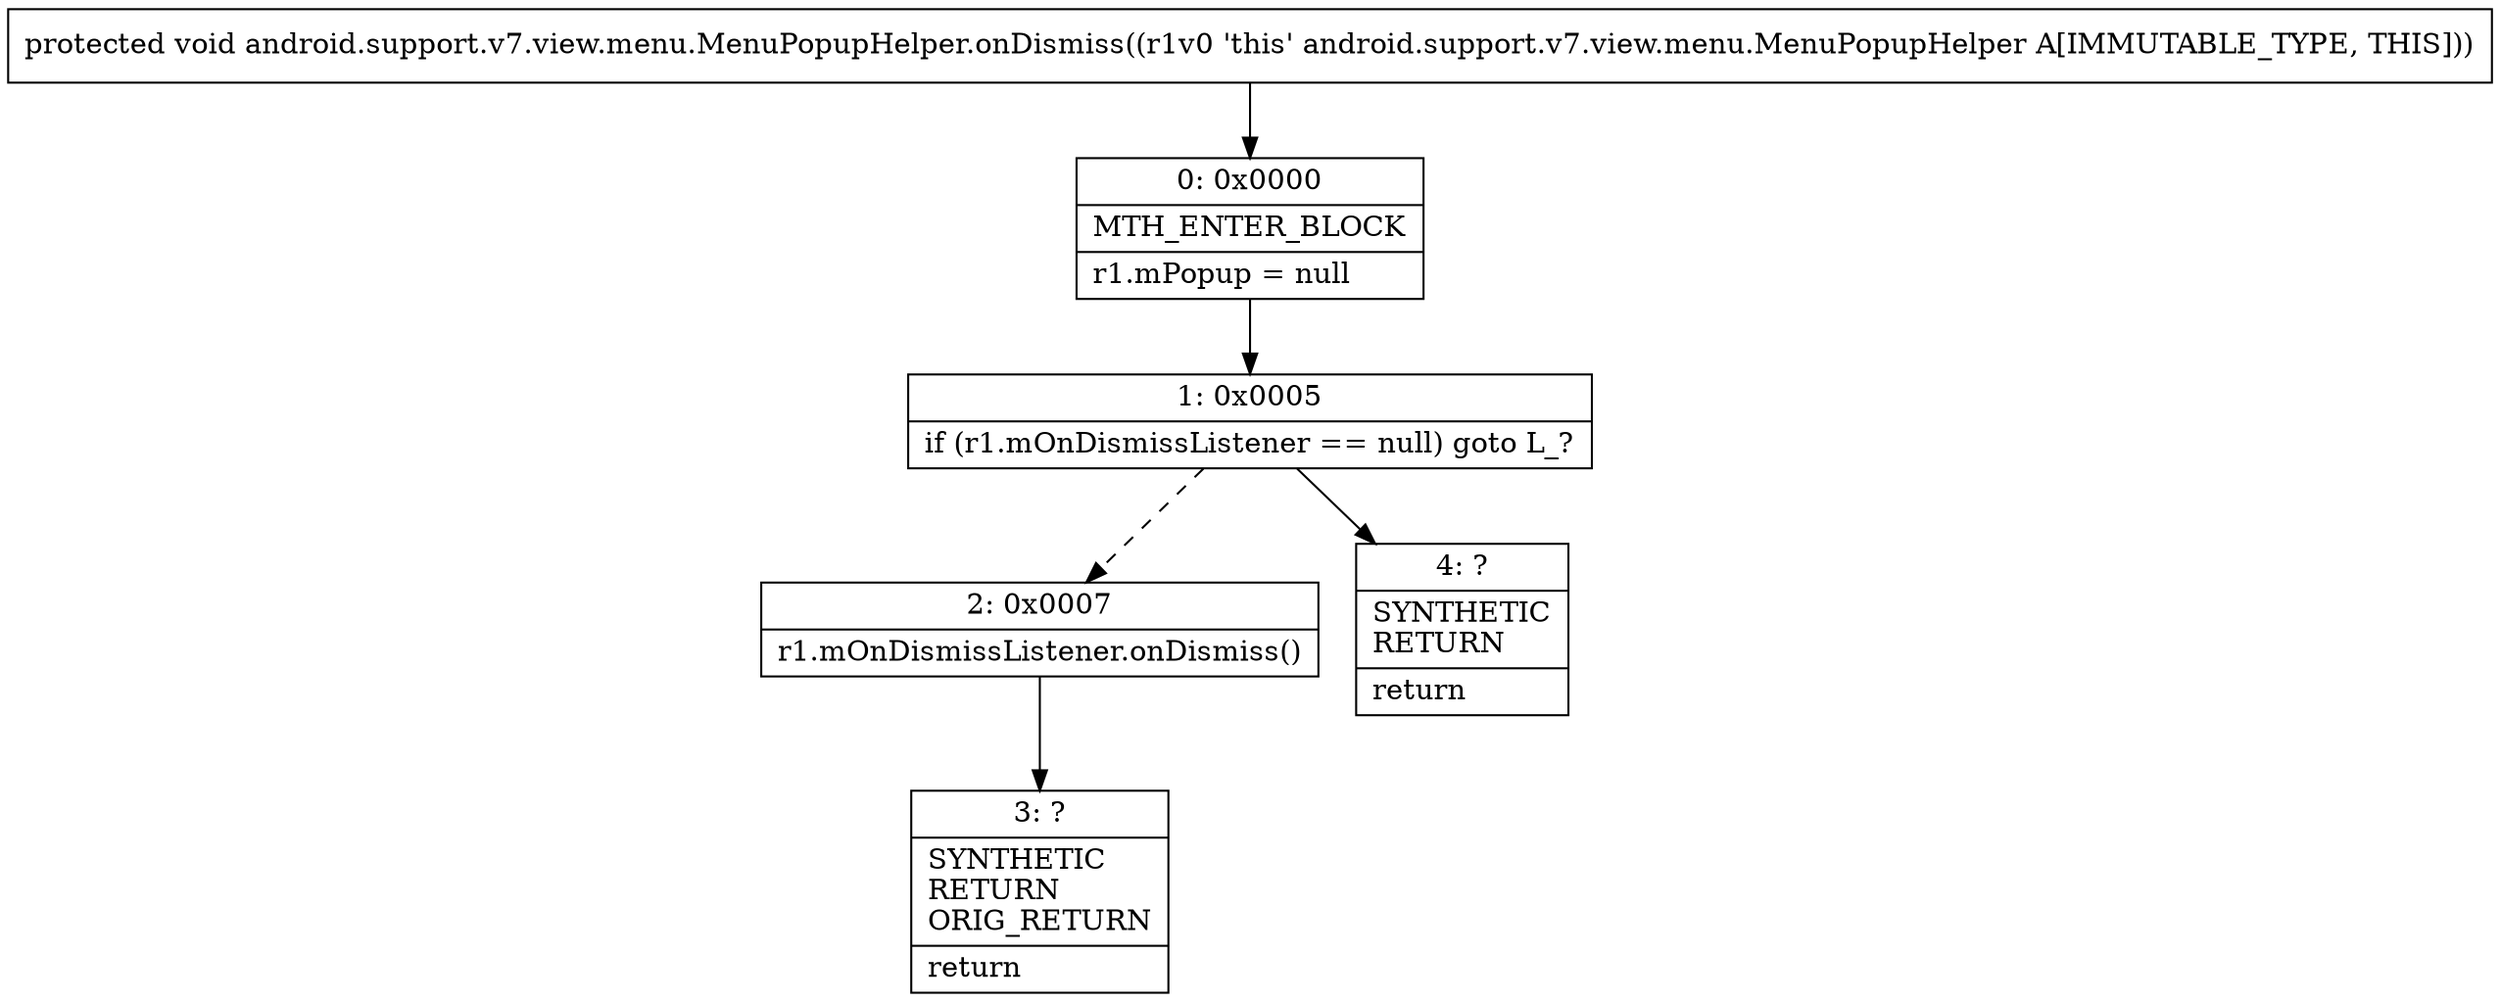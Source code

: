 digraph "CFG forandroid.support.v7.view.menu.MenuPopupHelper.onDismiss()V" {
Node_0 [shape=record,label="{0\:\ 0x0000|MTH_ENTER_BLOCK\l|r1.mPopup = null\l}"];
Node_1 [shape=record,label="{1\:\ 0x0005|if (r1.mOnDismissListener == null) goto L_?\l}"];
Node_2 [shape=record,label="{2\:\ 0x0007|r1.mOnDismissListener.onDismiss()\l}"];
Node_3 [shape=record,label="{3\:\ ?|SYNTHETIC\lRETURN\lORIG_RETURN\l|return\l}"];
Node_4 [shape=record,label="{4\:\ ?|SYNTHETIC\lRETURN\l|return\l}"];
MethodNode[shape=record,label="{protected void android.support.v7.view.menu.MenuPopupHelper.onDismiss((r1v0 'this' android.support.v7.view.menu.MenuPopupHelper A[IMMUTABLE_TYPE, THIS])) }"];
MethodNode -> Node_0;
Node_0 -> Node_1;
Node_1 -> Node_2[style=dashed];
Node_1 -> Node_4;
Node_2 -> Node_3;
}

